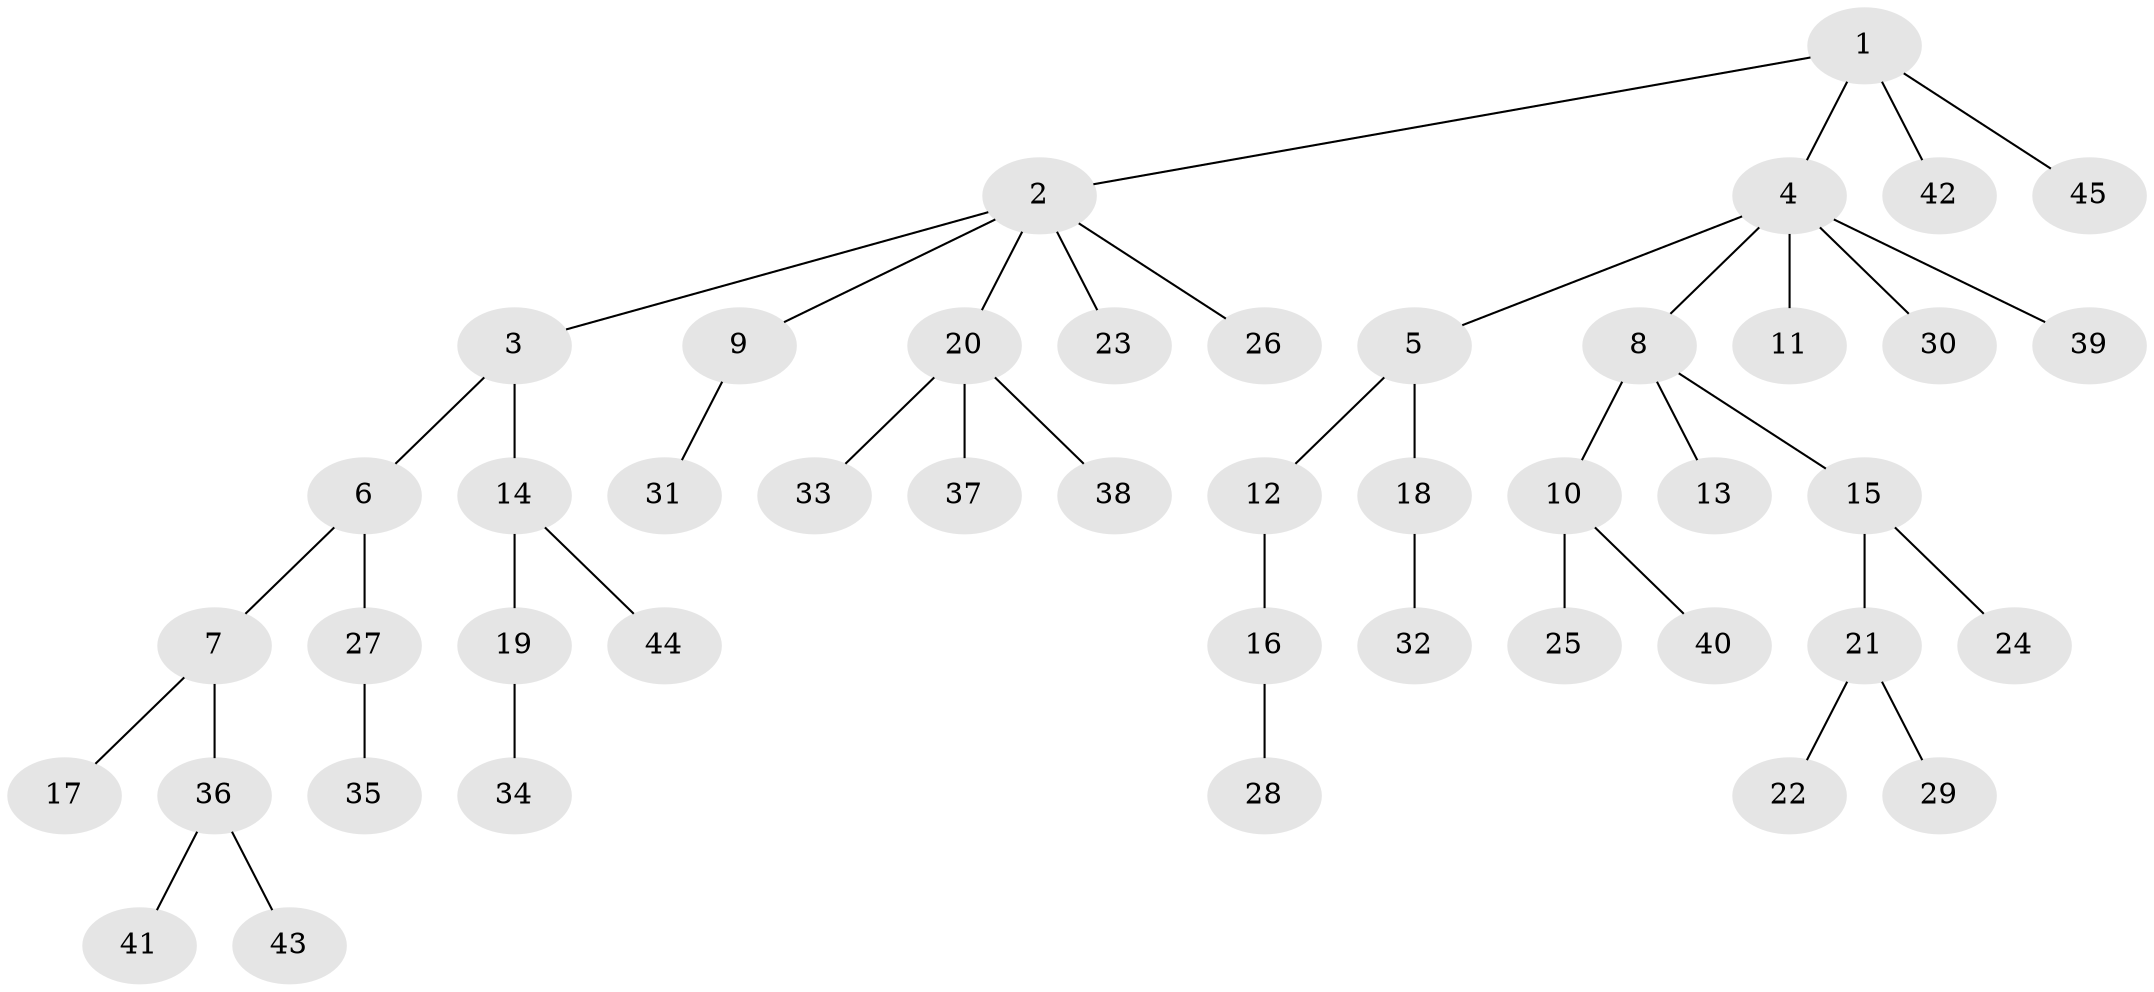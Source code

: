 // original degree distribution, {5: 0.023255813953488372, 7: 0.011627906976744186, 3: 0.11627906976744186, 6: 0.023255813953488372, 4: 0.06976744186046512, 2: 0.2558139534883721, 1: 0.5}
// Generated by graph-tools (version 1.1) at 2025/51/03/04/25 22:51:57]
// undirected, 45 vertices, 44 edges
graph export_dot {
  node [color=gray90,style=filled];
  1;
  2;
  3;
  4;
  5;
  6;
  7;
  8;
  9;
  10;
  11;
  12;
  13;
  14;
  15;
  16;
  17;
  18;
  19;
  20;
  21;
  22;
  23;
  24;
  25;
  26;
  27;
  28;
  29;
  30;
  31;
  32;
  33;
  34;
  35;
  36;
  37;
  38;
  39;
  40;
  41;
  42;
  43;
  44;
  45;
  1 -- 2 [weight=1.0];
  1 -- 4 [weight=1.0];
  1 -- 42 [weight=1.0];
  1 -- 45 [weight=1.0];
  2 -- 3 [weight=1.0];
  2 -- 9 [weight=1.0];
  2 -- 20 [weight=1.0];
  2 -- 23 [weight=1.0];
  2 -- 26 [weight=1.0];
  3 -- 6 [weight=1.0];
  3 -- 14 [weight=1.0];
  4 -- 5 [weight=1.0];
  4 -- 8 [weight=1.0];
  4 -- 11 [weight=3.0];
  4 -- 30 [weight=1.0];
  4 -- 39 [weight=1.0];
  5 -- 12 [weight=2.0];
  5 -- 18 [weight=1.0];
  6 -- 7 [weight=1.0];
  6 -- 27 [weight=2.0];
  7 -- 17 [weight=1.0];
  7 -- 36 [weight=1.0];
  8 -- 10 [weight=1.0];
  8 -- 13 [weight=2.0];
  8 -- 15 [weight=1.0];
  9 -- 31 [weight=1.0];
  10 -- 25 [weight=1.0];
  10 -- 40 [weight=1.0];
  12 -- 16 [weight=1.0];
  14 -- 19 [weight=1.0];
  14 -- 44 [weight=1.0];
  15 -- 21 [weight=1.0];
  15 -- 24 [weight=1.0];
  16 -- 28 [weight=1.0];
  18 -- 32 [weight=1.0];
  19 -- 34 [weight=1.0];
  20 -- 33 [weight=1.0];
  20 -- 37 [weight=2.0];
  20 -- 38 [weight=1.0];
  21 -- 22 [weight=1.0];
  21 -- 29 [weight=1.0];
  27 -- 35 [weight=1.0];
  36 -- 41 [weight=1.0];
  36 -- 43 [weight=1.0];
}
